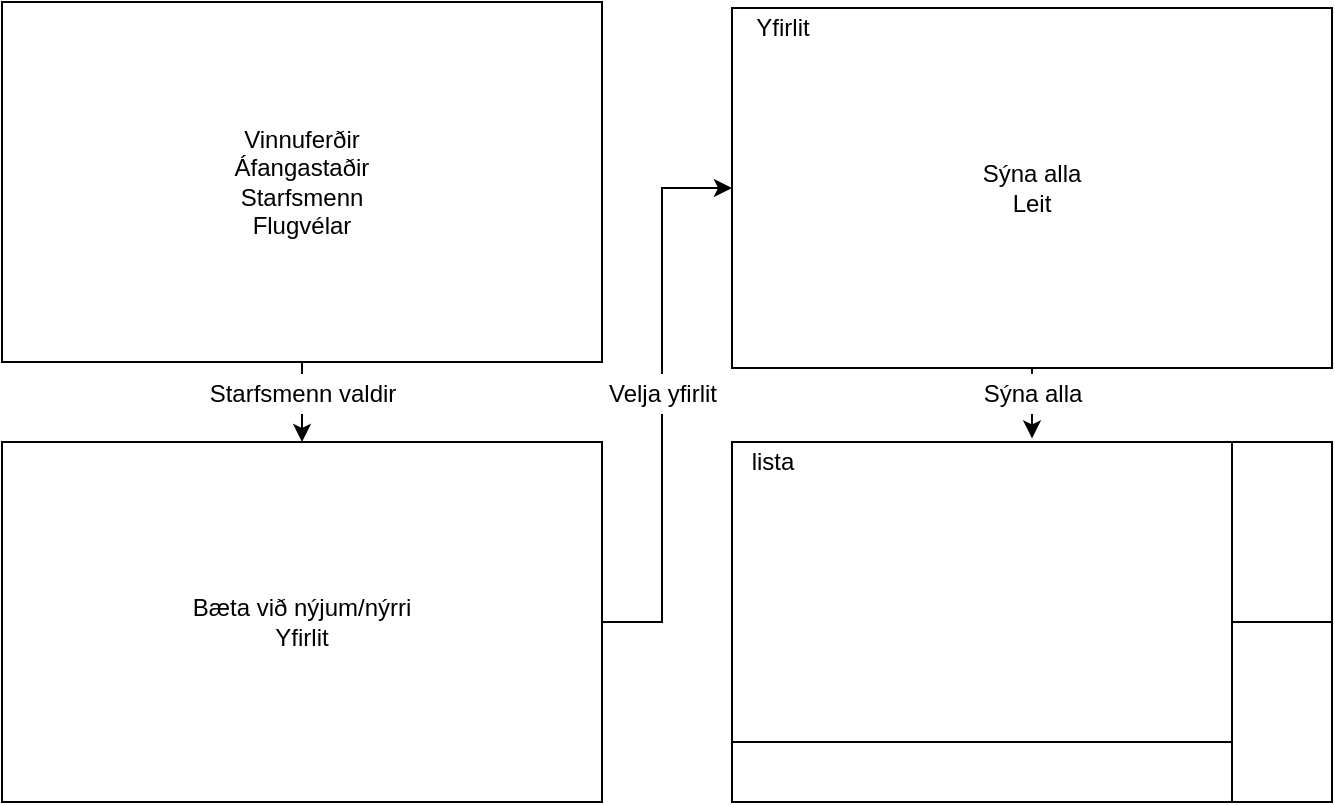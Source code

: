 <mxfile version="12.3.3" type="device" pages="1"><diagram id="7H4_uN06E05Wx0HRROj2" name="Page-1"><mxGraphModel dx="1185" dy="626" grid="1" gridSize="10" guides="1" tooltips="1" connect="1" arrows="1" fold="1" page="1" pageScale="1" pageWidth="827" pageHeight="1169" math="0" shadow="0"><root><mxCell id="0"/><mxCell id="1" parent="0"/><mxCell id="t0colgWsxDHnz3OZFtgh-1" style="edgeStyle=orthogonalEdgeStyle;rounded=0;jumpSize=1;orthogonalLoop=1;jettySize=auto;html=1;" edge="1" parent="1" source="t0colgWsxDHnz3OZFtgh-2" target="t0colgWsxDHnz3OZFtgh-6"><mxGeometry relative="1" as="geometry"/></mxCell><mxCell id="t0colgWsxDHnz3OZFtgh-2" value="Vinnuferðir&lt;br&gt;Áfangastaðir&lt;br&gt;Starfsmenn&lt;br&gt;Flugvélar" style="rounded=0;whiteSpace=wrap;strokeWidth=1;fillColor=none;html=1;" vertex="1" parent="1"><mxGeometry x="20" y="20" width="300" height="180" as="geometry"/></mxCell><mxCell id="t0colgWsxDHnz3OZFtgh-5" style="edgeStyle=orthogonalEdgeStyle;rounded=0;jumpSize=1;orthogonalLoop=1;jettySize=auto;html=1;fontSize=9;" edge="1" parent="1" source="t0colgWsxDHnz3OZFtgh-6" target="t0colgWsxDHnz3OZFtgh-9"><mxGeometry relative="1" as="geometry"><Array as="points"><mxPoint x="350" y="330"/><mxPoint x="350" y="113"/></Array></mxGeometry></mxCell><mxCell id="t0colgWsxDHnz3OZFtgh-6" value="Bæta við nýjum/nýrri&lt;br&gt;Yfirlit" style="rounded=0;whiteSpace=wrap;strokeWidth=1;fillColor=none;html=1;" vertex="1" parent="1"><mxGeometry x="20" y="240" width="300" height="180" as="geometry"/></mxCell><mxCell id="t0colgWsxDHnz3OZFtgh-53" style="edgeStyle=orthogonalEdgeStyle;rounded=0;orthogonalLoop=1;jettySize=auto;html=1;entryX=0.6;entryY=-0.012;entryDx=0;entryDy=0;entryPerimeter=0;" edge="1" parent="1" source="t0colgWsxDHnz3OZFtgh-9" target="t0colgWsxDHnz3OZFtgh-28"><mxGeometry relative="1" as="geometry"/></mxCell><mxCell id="t0colgWsxDHnz3OZFtgh-9" value="Sýna alla&lt;br&gt;Leit" style="rounded=0;whiteSpace=wrap;strokeWidth=1;fillColor=none;html=1;" vertex="1" parent="1"><mxGeometry x="385" y="23" width="300" height="180" as="geometry"/></mxCell><mxCell id="t0colgWsxDHnz3OZFtgh-17" value="Starfsmenn valdir" style="text;html=1;align=center;verticalAlign=middle;resizable=0;points=[];;autosize=1;fillColor=#ffffff;" vertex="1" parent="1"><mxGeometry x="110" y="206" width="120" height="20" as="geometry"/></mxCell><mxCell id="t0colgWsxDHnz3OZFtgh-19" value="Yfirlit" style="text;html=1;align=center;verticalAlign=middle;resizable=0;points=[];;autosize=1;" vertex="1" parent="1"><mxGeometry x="385" y="23" width="50" height="20" as="geometry"/></mxCell><mxCell id="t0colgWsxDHnz3OZFtgh-27" value="" style="rounded=0;whiteSpace=wrap;strokeWidth=1;fillColor=none;html=1;" vertex="1" parent="1"><mxGeometry x="385" y="240" width="300" height="180" as="geometry"/></mxCell><mxCell id="t0colgWsxDHnz3OZFtgh-28" value="" style="rounded=0;whiteSpace=wrap;html=1;strokeWidth=1;fillColor=none;fontSize=9;" vertex="1" parent="1"><mxGeometry x="385" y="240" width="250" height="150" as="geometry"/></mxCell><mxCell id="t0colgWsxDHnz3OZFtgh-29" value="" style="rounded=0;whiteSpace=wrap;html=1;strokeWidth=1;fillColor=none;fontSize=9;" vertex="1" parent="1"><mxGeometry x="635" y="330" width="50" height="90" as="geometry"/></mxCell><mxCell id="t0colgWsxDHnz3OZFtgh-51" value="lista" style="text;html=1;align=center;verticalAlign=middle;resizable=0;points=[];;autosize=1;" vertex="1" parent="1"><mxGeometry x="385" y="240" width="40" height="20" as="geometry"/></mxCell><mxCell id="t0colgWsxDHnz3OZFtgh-55" value="Sýna alla" style="text;html=1;align=center;verticalAlign=middle;resizable=0;points=[];;autosize=1;fillColor=#ffffff;" vertex="1" parent="1"><mxGeometry x="500" y="206" width="70" height="20" as="geometry"/></mxCell><mxCell id="t0colgWsxDHnz3OZFtgh-56" value="Velja yfirlit" style="text;html=1;align=center;verticalAlign=middle;resizable=0;points=[];;autosize=1;fillColor=#ffffff;" vertex="1" parent="1"><mxGeometry x="310" y="206" width="80" height="20" as="geometry"/></mxCell></root></mxGraphModel></diagram></mxfile>